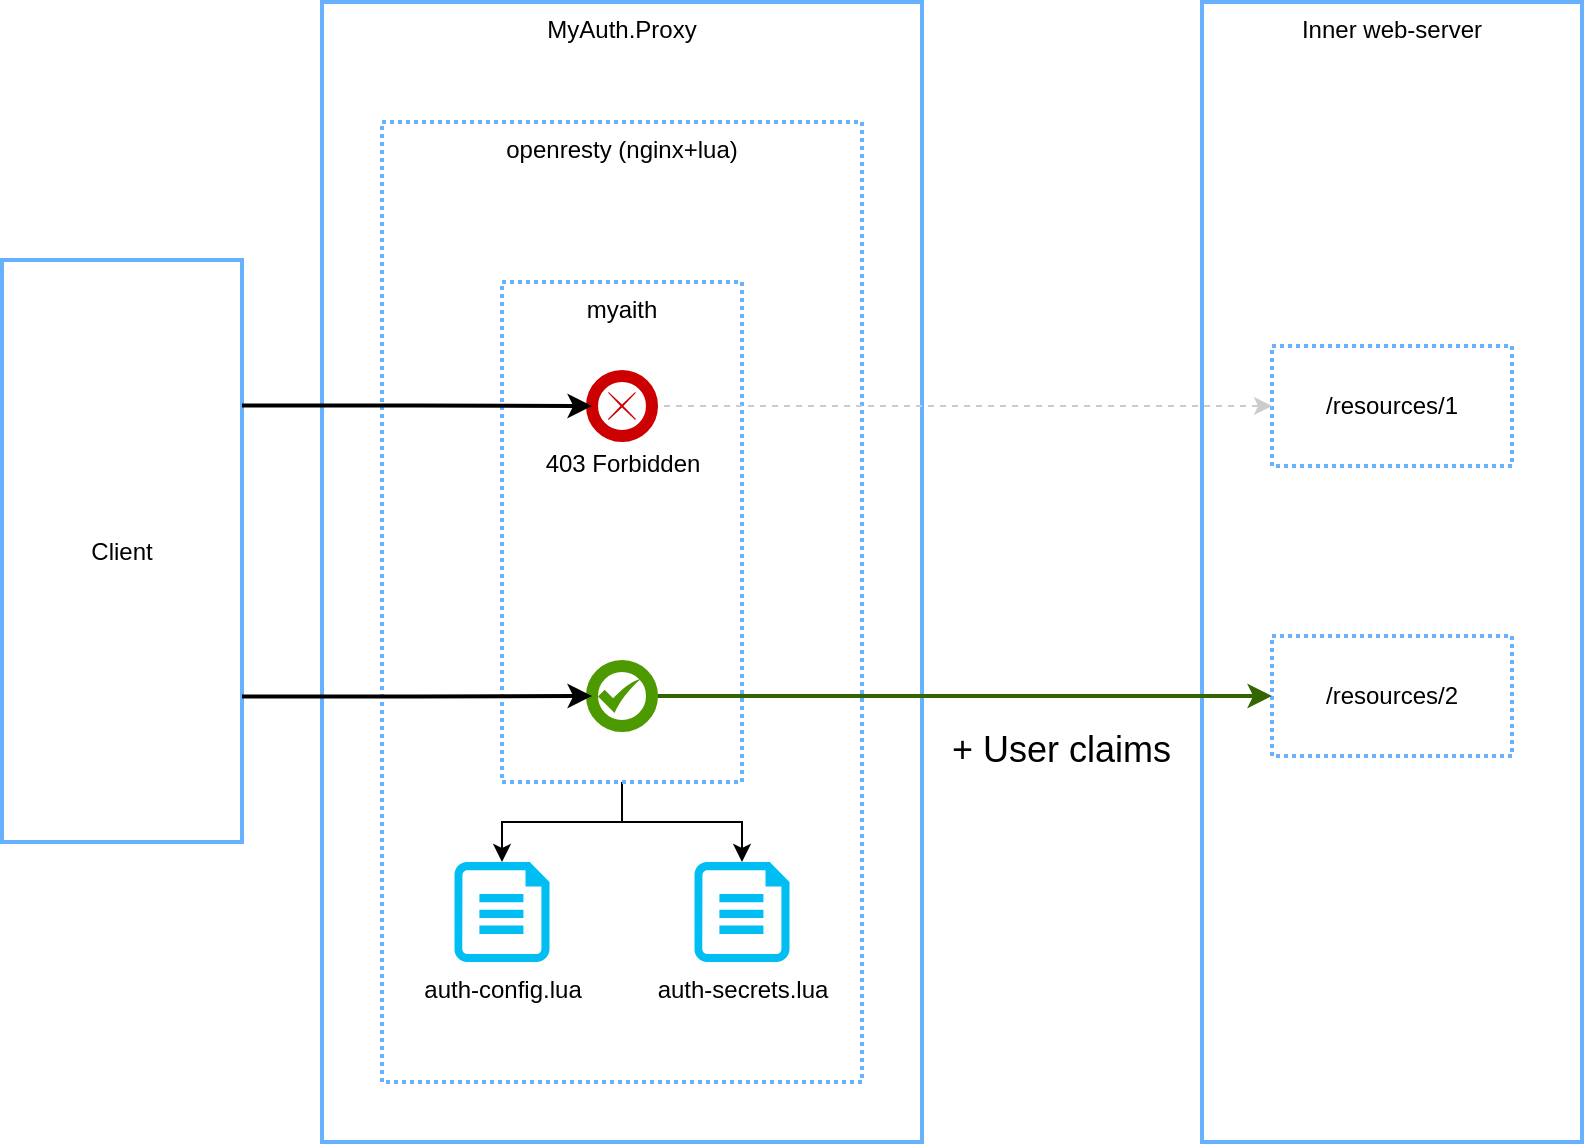 <mxfile version="12.6.5" type="device"><diagram id="XgMktS7vkldUZWnp9G4K" name="Page-1"><mxGraphModel dx="1086" dy="966" grid="1" gridSize="10" guides="1" tooltips="1" connect="1" arrows="1" fold="1" page="1" pageScale="1" pageWidth="1100" pageHeight="850" math="0" shadow="0"><root><mxCell id="0"/><mxCell id="1" parent="0"/><mxCell id="CsdiAg6jJpe1J3Fc4_Ee-1" value="MyAuth.Proxy" style="rounded=0;whiteSpace=wrap;html=1;strokeColor=#66B2FF;strokeWidth=2;align=center;verticalAlign=top;" parent="1" vertex="1"><mxGeometry x="230" y="70" width="300" height="570" as="geometry"/></mxCell><mxCell id="CsdiAg6jJpe1J3Fc4_Ee-3" value="openresty (nginx+lua)" style="rounded=0;whiteSpace=wrap;html=1;strokeColor=#66B2FF;strokeWidth=2;verticalAlign=top;dashed=1;dashPattern=1 1;" parent="1" vertex="1"><mxGeometry x="260" y="130" width="240" height="480" as="geometry"/></mxCell><mxCell id="CsdiAg6jJpe1J3Fc4_Ee-15" value="Client" style="rounded=0;whiteSpace=wrap;html=1;strokeColor=#66B2FF;strokeWidth=2;fontFamily=Helvetica;fontSize=12;align=center;" parent="1" vertex="1"><mxGeometry x="70" y="199" width="120" height="291" as="geometry"/></mxCell><mxCell id="CsdiAg6jJpe1J3Fc4_Ee-16" value="auth-config.lua" style="verticalLabelPosition=bottom;html=1;verticalAlign=top;align=center;strokeColor=none;fillColor=#00BEF2;shape=mxgraph.azure.cloud_services_configuration_file;pointerEvents=1;fontFamily=Helvetica;fontSize=12;" parent="1" vertex="1"><mxGeometry x="296.25" y="500" width="47.5" height="50" as="geometry"/></mxCell><mxCell id="CsdiAg6jJpe1J3Fc4_Ee-20" value="Inner web-server" style="rounded=0;whiteSpace=wrap;html=1;strokeColor=#66B2FF;strokeWidth=2;fontFamily=Helvetica;fontSize=12;align=center;verticalAlign=top;" parent="1" vertex="1"><mxGeometry x="670" y="70" width="190" height="570" as="geometry"/></mxCell><mxCell id="CsdiAg6jJpe1J3Fc4_Ee-23" value="/resources/1" style="rounded=0;whiteSpace=wrap;html=1;strokeColor=#66B2FF;strokeWidth=2;fontFamily=Helvetica;fontSize=12;align=center;dashed=1;dashPattern=1 1;" parent="1" vertex="1"><mxGeometry x="705" y="242" width="120" height="60" as="geometry"/></mxCell><mxCell id="CsdiAg6jJpe1J3Fc4_Ee-24" value="/resources/2" style="rounded=0;whiteSpace=wrap;html=1;strokeColor=#66B2FF;strokeWidth=2;fontFamily=Helvetica;fontSize=12;align=center;dashed=1;dashPattern=1 1;" parent="1" vertex="1"><mxGeometry x="705" y="387" width="120" height="60" as="geometry"/></mxCell><mxCell id="4s7QVzz7Pa4dSUQMstz2-2" style="edgeStyle=orthogonalEdgeStyle;rounded=0;orthogonalLoop=1;jettySize=auto;html=1;entryX=0.5;entryY=0;entryDx=0;entryDy=0;entryPerimeter=0;" edge="1" parent="1" source="CsdiAg6jJpe1J3Fc4_Ee-25" target="CsdiAg6jJpe1J3Fc4_Ee-16"><mxGeometry relative="1" as="geometry"/></mxCell><mxCell id="4s7QVzz7Pa4dSUQMstz2-4" style="edgeStyle=orthogonalEdgeStyle;rounded=0;orthogonalLoop=1;jettySize=auto;html=1;entryX=0.5;entryY=0;entryDx=0;entryDy=0;entryPerimeter=0;" edge="1" parent="1" source="CsdiAg6jJpe1J3Fc4_Ee-25" target="4s7QVzz7Pa4dSUQMstz2-1"><mxGeometry relative="1" as="geometry"/></mxCell><mxCell id="CsdiAg6jJpe1J3Fc4_Ee-25" value="myaith" style="rounded=0;whiteSpace=wrap;html=1;strokeColor=#66B2FF;strokeWidth=2;fontFamily=Helvetica;fontSize=12;align=center;verticalAlign=top;dashed=1;dashPattern=1 1;" parent="1" vertex="1"><mxGeometry x="320" y="210" width="120" height="250" as="geometry"/></mxCell><mxCell id="CsdiAg6jJpe1J3Fc4_Ee-32" style="edgeStyle=orthogonalEdgeStyle;rounded=0;orthogonalLoop=1;jettySize=auto;html=1;exitX=1;exitY=0.5;exitDx=0;exitDy=0;entryX=0;entryY=0.5;entryDx=0;entryDy=0;fontFamily=Helvetica;fontSize=12;fontColor=#000000;dashed=1;strokeColor=#CCCCCC;" parent="1" source="CsdiAg6jJpe1J3Fc4_Ee-29" target="CsdiAg6jJpe1J3Fc4_Ee-23" edge="1"><mxGeometry relative="1" as="geometry"/></mxCell><mxCell id="CsdiAg6jJpe1J3Fc4_Ee-29" value="403 Forbidden" style="shape=mxgraph.bpmn.shape;html=1;verticalLabelPosition=bottom;labelBackgroundColor=#ffffff;verticalAlign=top;align=center;perimeter=ellipsePerimeter;outlineConnect=0;outline=end;symbol=cancel;strokeColor=#CC0000;strokeWidth=2;fontFamily=Helvetica;fontSize=12;fontColor=#000000;" parent="1" vertex="1"><mxGeometry x="365" y="257" width="30" height="30" as="geometry"/></mxCell><mxCell id="CsdiAg6jJpe1J3Fc4_Ee-30" style="edgeStyle=orthogonalEdgeStyle;rounded=0;orthogonalLoop=1;jettySize=auto;html=1;exitX=1;exitY=0.25;exitDx=0;exitDy=0;entryX=0;entryY=0.5;entryDx=0;entryDy=0;fontFamily=Helvetica;fontSize=12;fontColor=#000000;strokeWidth=2;" parent="1" source="CsdiAg6jJpe1J3Fc4_Ee-15" target="CsdiAg6jJpe1J3Fc4_Ee-29" edge="1"><mxGeometry relative="1" as="geometry"/></mxCell><mxCell id="CsdiAg6jJpe1J3Fc4_Ee-31" style="edgeStyle=orthogonalEdgeStyle;rounded=0;orthogonalLoop=1;jettySize=auto;html=1;exitX=1;exitY=0.5;exitDx=0;exitDy=0;entryX=0;entryY=0.5;entryDx=0;entryDy=0;fontFamily=Helvetica;fontSize=12;fontColor=#000000;strokeWidth=2;strokeColor=#336600;" parent="1" source="CsdiAg6jJpe1J3Fc4_Ee-34" target="CsdiAg6jJpe1J3Fc4_Ee-24" edge="1"><mxGeometry relative="1" as="geometry"/></mxCell><mxCell id="CsdiAg6jJpe1J3Fc4_Ee-34" value="" style="ellipse;whiteSpace=wrap;html=1;aspect=fixed;strokeColor=#4D9900;strokeWidth=6;fontFamily=Helvetica;fontSize=12;fontColor=#000000;align=center;" parent="1" vertex="1"><mxGeometry x="365" y="402" width="30" height="30" as="geometry"/></mxCell><mxCell id="CsdiAg6jJpe1J3Fc4_Ee-35" style="edgeStyle=orthogonalEdgeStyle;rounded=0;orthogonalLoop=1;jettySize=auto;html=1;exitX=1;exitY=0.75;exitDx=0;exitDy=0;entryX=0;entryY=0.5;entryDx=0;entryDy=0;fontFamily=Helvetica;fontSize=12;fontColor=#000000;strokeWidth=2;" parent="1" source="CsdiAg6jJpe1J3Fc4_Ee-15" target="CsdiAg6jJpe1J3Fc4_Ee-34" edge="1"><mxGeometry relative="1" as="geometry"><mxPoint x="170" y="417.5" as="sourcePoint"/><mxPoint x="725" y="417" as="targetPoint"/></mxGeometry></mxCell><mxCell id="CsdiAg6jJpe1J3Fc4_Ee-36" value="" style="html=1;aspect=fixed;strokeColor=none;shadow=0;align=center;verticalAlign=top;fillColor=#4D9900;shape=mxgraph.gcp2.check;fontFamily=Helvetica;fontSize=12;fontColor=#000000;" parent="1" vertex="1"><mxGeometry x="368" y="408.5" width="21.25" height="17" as="geometry"/></mxCell><mxCell id="CNLUEOM9pvGroK1F4iq0-1" value="&lt;h1 style=&quot;font-size: 18px&quot;&gt;&lt;span style=&quot;font-weight: normal ; font-size: 18px&quot;&gt;+ User claims&lt;br&gt;&lt;/span&gt;&lt;/h1&gt;" style="text;html=1;strokeColor=none;fillColor=none;spacing=5;spacingTop=-20;whiteSpace=wrap;overflow=hidden;rounded=0;fontSize=18;fontStyle=0" parent="1" vertex="1"><mxGeometry x="540" y="432" width="150" height="28" as="geometry"/></mxCell><mxCell id="4s7QVzz7Pa4dSUQMstz2-1" value="auth-secrets.lua" style="verticalLabelPosition=bottom;html=1;verticalAlign=top;align=center;strokeColor=none;fillColor=#00BEF2;shape=mxgraph.azure.cloud_services_configuration_file;pointerEvents=1;fontFamily=Helvetica;fontSize=12;" vertex="1" parent="1"><mxGeometry x="416.25" y="500" width="47.5" height="50" as="geometry"/></mxCell></root></mxGraphModel></diagram></mxfile>